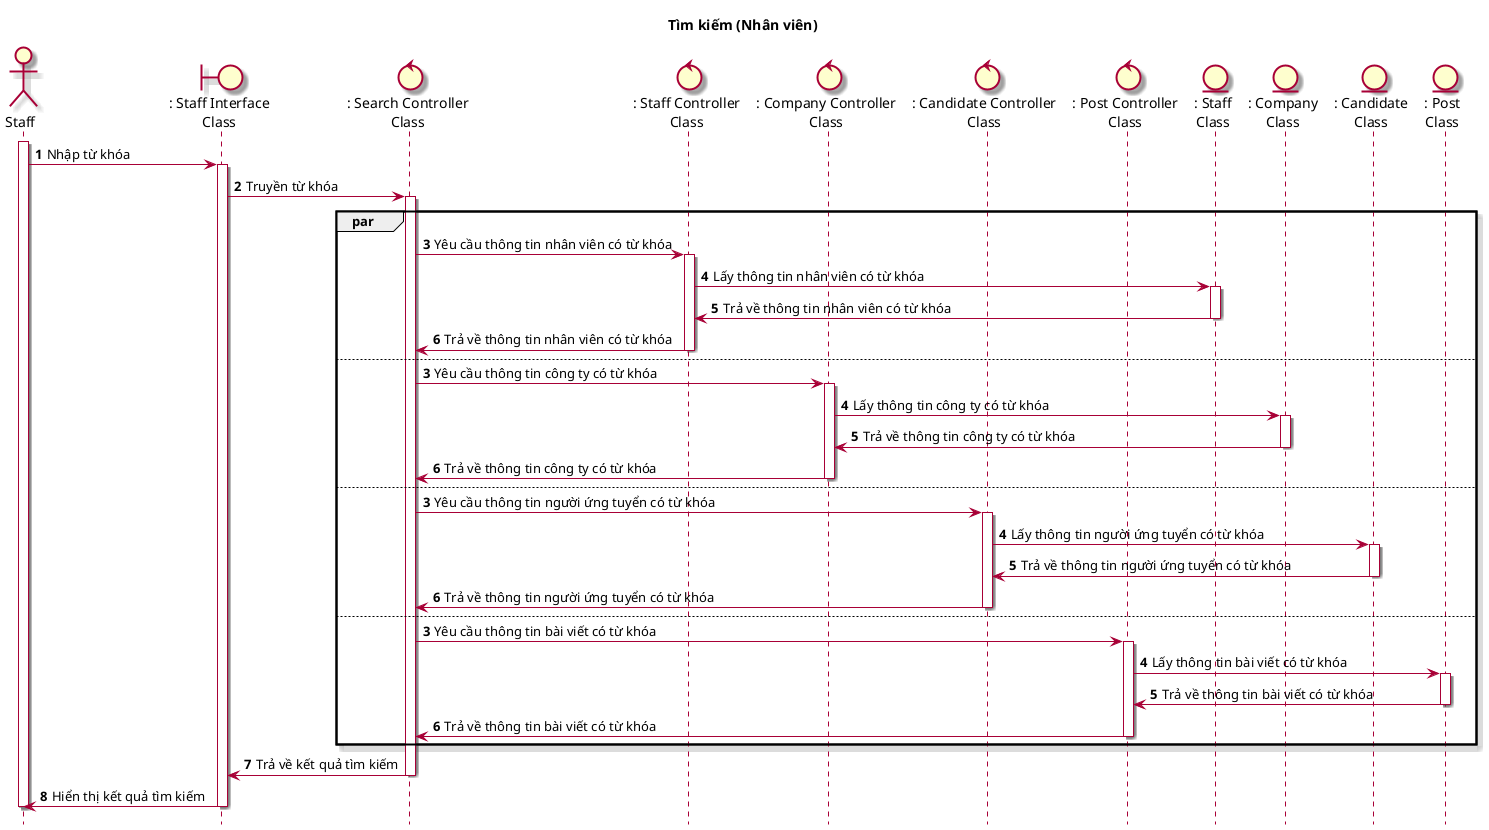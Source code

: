 @startuml SeqTimKiem(staff)

skin rose
hide footbox

title Tìm kiếm (Nhân viên)

actor Staff as staff
boundary ": Staff Interface\nClass" as staffInterface
control ": Search Controller\nClass" as searchController
control ": Staff Controller\nClass" as staffController
control ": Company Controller\nClass" as companyController
control ": Candidate Controller\nClass" as candidateController
control ": Post Controller\nClass" as postController
entity ": Staff\nClass" as staffClass
entity ": Company\nClass" as companyClass
entity ": Candidate\nClass" as candidateClass
entity ": Post\nClass" as postClass

autonumber
staff++
staff -> staffInterface++: Nhập từ khóa
staffInterface -> searchController++: Truyền từ khóa
par
    searchController -> staffController++: Yêu cầu thông tin nhân viên có từ khóa
    staffController -> staffClass++: Lấy thông tin nhân viên có từ khóa
    staffClass -> staffController--: Trả về thông tin nhân viên có từ khóa
    staffController -> searchController--: Trả về thông tin nhân viên có từ khóa
else
    autonumber 3
    searchController -> companyController++: Yêu cầu thông tin công ty có từ khóa
    companyController -> companyClass++: Lấy thông tin công ty có từ khóa
    companyClass -> companyController--: Trả về thông tin công ty có từ khóa
    companyController -> searchController--: Trả về thông tin công ty có từ khóa
else
    autonumber 3
    searchController -> candidateController++: Yêu cầu thông tin người ứng tuyển có từ khóa
    candidateController -> candidateClass++: Lấy thông tin người ứng tuyển có từ khóa
    candidateClass -> candidateController--: Trả về thông tin người ứng tuyển có từ khóa
    candidateController -> searchController--: Trả về thông tin người ứng tuyển có từ khóa
else
    autonumber 3
    searchController -> postController++: Yêu cầu thông tin bài viết có từ khóa
    postController -> postClass++: Lấy thông tin bài viết có từ khóa
    postClass -> postController--: Trả về thông tin bài viết có từ khóa
    postController -> searchController--: Trả về thông tin bài viết có từ khóa
end
searchController -> staffInterface--: Trả về kết quả tìm kiếm
staffInterface -> staff--: Hiển thị kết quả tìm kiếm
staff--
@enduml